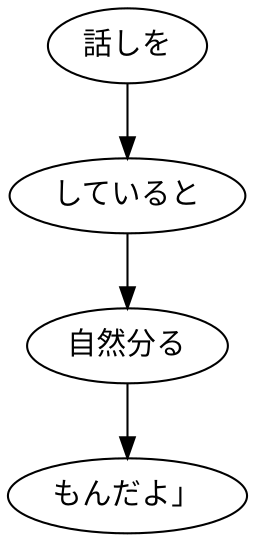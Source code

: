 digraph graph2447 {
	node0 [label="話しを"];
	node1 [label="していると"];
	node2 [label="自然分る"];
	node3 [label="もんだよ」"];
	node0 -> node1;
	node1 -> node2;
	node2 -> node3;
}
